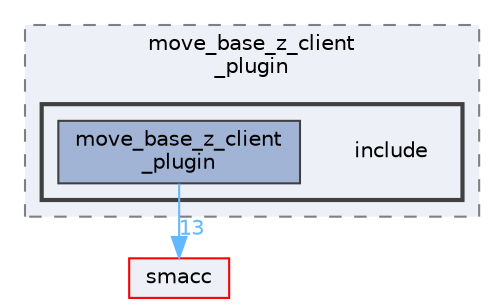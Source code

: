 digraph "smacc_client_library/move_base_z_client/move_base_z_client_plugin/include"
{
 // LATEX_PDF_SIZE
  bgcolor="transparent";
  edge [fontname=Helvetica,fontsize=10,labelfontname=Helvetica,labelfontsize=10];
  node [fontname=Helvetica,fontsize=10,shape=box,height=0.2,width=0.4];
  compound=true
  subgraph clusterdir_ba46289cd302b11947d63522123a501f {
    graph [ bgcolor="#edf0f7", pencolor="grey50", label="move_base_z_client\l_plugin", fontname=Helvetica,fontsize=10 style="filled,dashed", URL="dir_ba46289cd302b11947d63522123a501f.html",tooltip=""]
  subgraph clusterdir_3488b3f89152574ebdd16a8ff47504bf {
    graph [ bgcolor="#edf0f7", pencolor="grey25", label="", fontname=Helvetica,fontsize=10 style="filled,bold", URL="dir_3488b3f89152574ebdd16a8ff47504bf.html",tooltip=""]
    dir_3488b3f89152574ebdd16a8ff47504bf [shape=plaintext, label="include"];
  dir_b0d040e75ed93cb3cbb3a43e708023ee [label="move_base_z_client\l_plugin", fillcolor="#a2b4d6", color="grey25", style="filled", URL="dir_b0d040e75ed93cb3cbb3a43e708023ee.html",tooltip=""];
  }
  }
  dir_6e3e4532ae0db906acb0c92fce514b9e [label="smacc", fillcolor="#edf0f7", color="red", style="filled", URL="dir_6e3e4532ae0db906acb0c92fce514b9e.html",tooltip=""];
  dir_b0d040e75ed93cb3cbb3a43e708023ee->dir_6e3e4532ae0db906acb0c92fce514b9e [headlabel="13", labeldistance=1.5 headhref="dir_000068_000090.html" color="steelblue1" fontcolor="steelblue1"];
}
